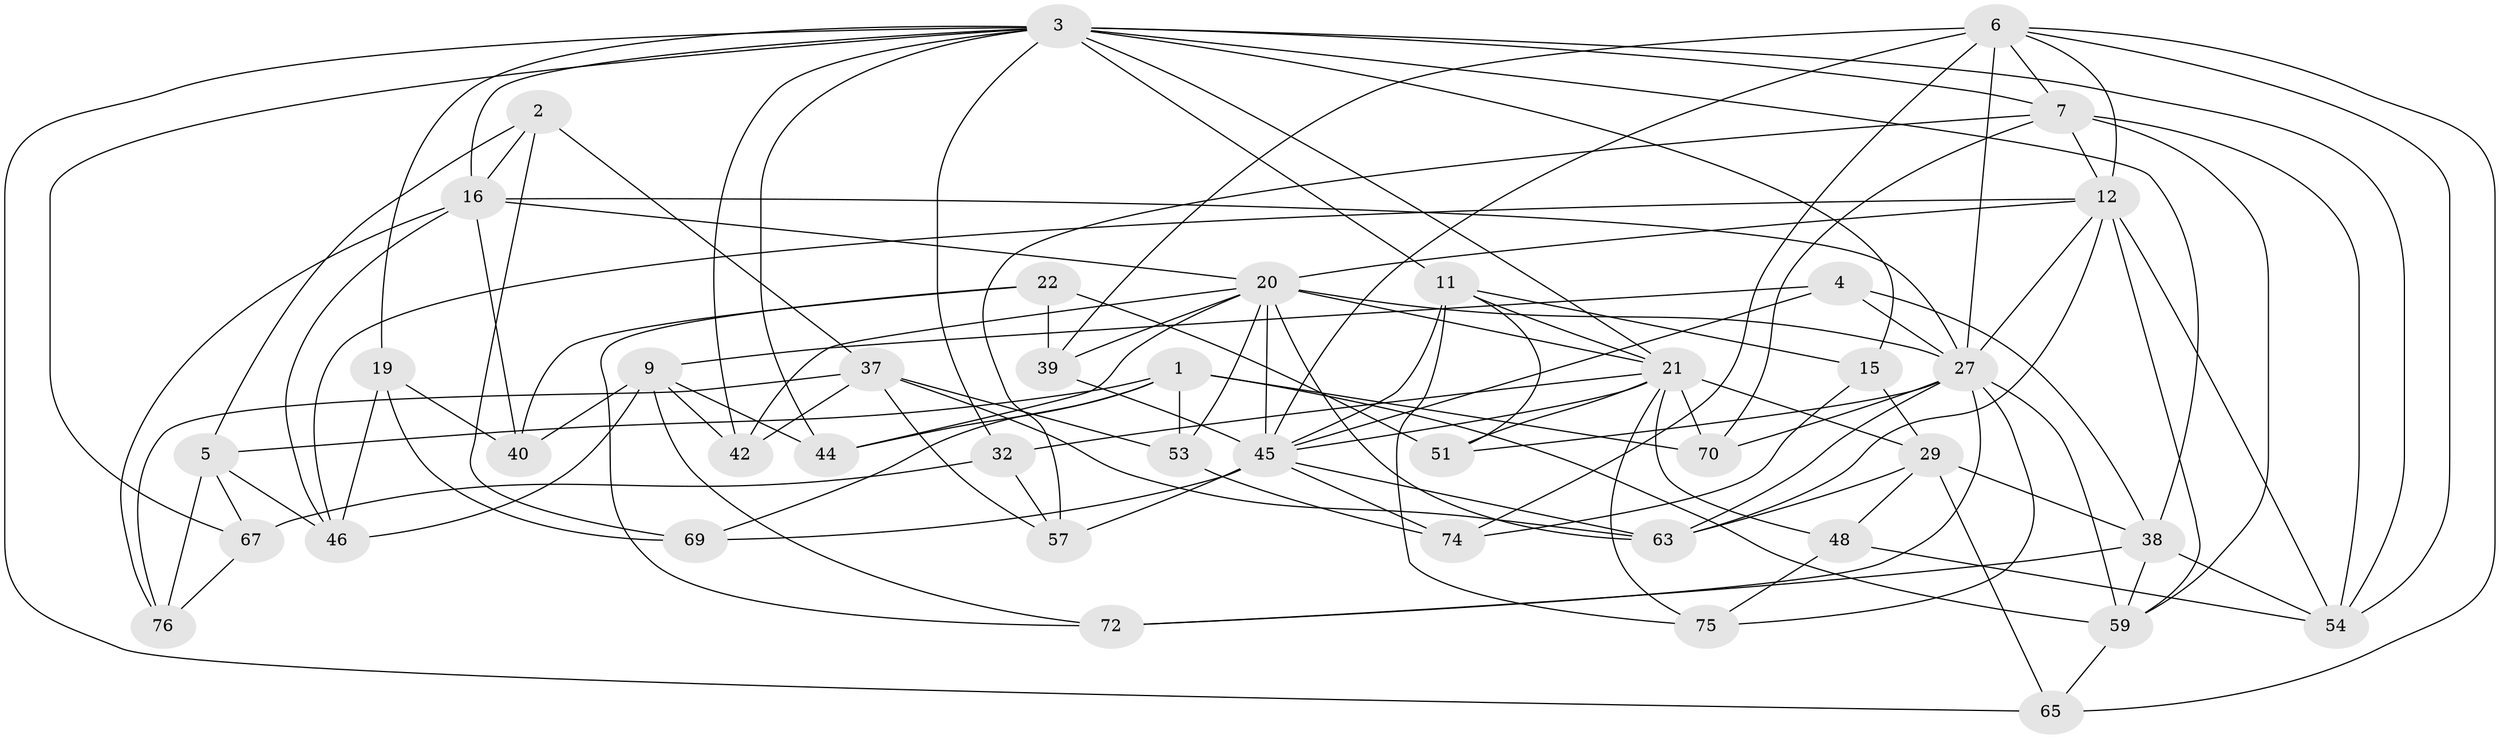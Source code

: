 // original degree distribution, {4: 1.0}
// Generated by graph-tools (version 1.1) at 2025/16/03/09/25 04:16:17]
// undirected, 42 vertices, 118 edges
graph export_dot {
graph [start="1"]
  node [color=gray90,style=filled];
  1 [super="+58"];
  2;
  3 [super="+23+18+26"];
  4;
  5 [super="+10"];
  6 [super="+14+30"];
  7 [super="+8+17"];
  9 [super="+79"];
  11 [super="+41"];
  12 [super="+13"];
  15;
  16 [super="+60"];
  19;
  20 [super="+31+43+34"];
  21 [super="+24"];
  22;
  27 [super="+56+33"];
  29 [super="+36"];
  32;
  37 [super="+64"];
  38 [super="+77"];
  39;
  40;
  42;
  44;
  45 [super="+47"];
  46 [super="+49"];
  48;
  51;
  53;
  54 [super="+62"];
  57;
  59 [super="+83"];
  63 [super="+66"];
  65;
  67;
  69;
  70;
  72;
  74;
  75;
  76;
  1 -- 69;
  1 -- 5;
  1 -- 70;
  1 -- 59;
  1 -- 44;
  1 -- 53;
  2 -- 5;
  2 -- 69;
  2 -- 37;
  2 -- 16;
  3 -- 67;
  3 -- 32;
  3 -- 65;
  3 -- 7 [weight=2];
  3 -- 11;
  3 -- 44;
  3 -- 54;
  3 -- 19;
  3 -- 38;
  3 -- 42;
  3 -- 15;
  3 -- 16;
  3 -- 21;
  4 -- 45;
  4 -- 38;
  4 -- 9;
  4 -- 27;
  5 -- 46 [weight=2];
  5 -- 67;
  5 -- 76;
  6 -- 27 [weight=3];
  6 -- 7;
  6 -- 39;
  6 -- 54;
  6 -- 74;
  6 -- 45;
  6 -- 65;
  6 -- 12;
  7 -- 57;
  7 -- 54;
  7 -- 59;
  7 -- 12;
  7 -- 70;
  9 -- 42;
  9 -- 46;
  9 -- 72;
  9 -- 40;
  9 -- 44;
  11 -- 51;
  11 -- 75;
  11 -- 21;
  11 -- 15;
  11 -- 45;
  12 -- 20;
  12 -- 54;
  12 -- 59;
  12 -- 46;
  12 -- 63;
  12 -- 27;
  15 -- 74;
  15 -- 29;
  16 -- 40;
  16 -- 76;
  16 -- 20;
  16 -- 46;
  16 -- 27 [weight=2];
  19 -- 69;
  19 -- 40;
  19 -- 46;
  20 -- 42;
  20 -- 39;
  20 -- 63;
  20 -- 44;
  20 -- 45;
  20 -- 53;
  20 -- 21;
  20 -- 27;
  21 -- 75;
  21 -- 32;
  21 -- 70;
  21 -- 48;
  21 -- 51;
  21 -- 29;
  21 -- 45;
  22 -- 72;
  22 -- 39;
  22 -- 40;
  22 -- 51;
  27 -- 70;
  27 -- 51;
  27 -- 72;
  27 -- 59;
  27 -- 75;
  27 -- 63;
  29 -- 63;
  29 -- 38;
  29 -- 48;
  29 -- 65;
  32 -- 57;
  32 -- 67;
  37 -- 57;
  37 -- 76;
  37 -- 53;
  37 -- 42;
  37 -- 63;
  38 -- 54;
  38 -- 72;
  38 -- 59;
  39 -- 45;
  45 -- 74;
  45 -- 69;
  45 -- 57;
  45 -- 63;
  48 -- 75;
  48 -- 54;
  53 -- 74;
  59 -- 65;
  67 -- 76;
}
